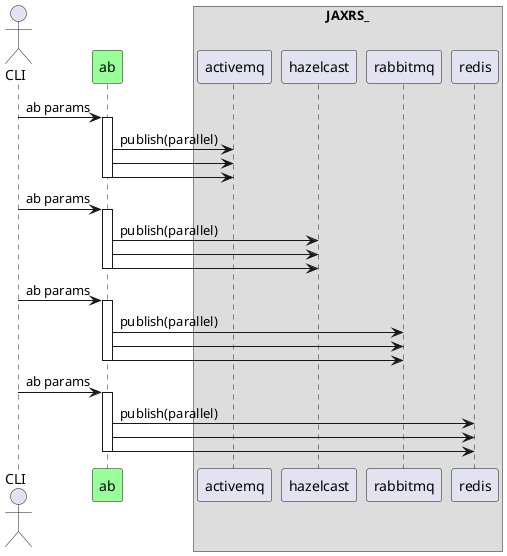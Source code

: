 @startuml ab
actor CLI
participant ab as ab #99FF99
CLI -> ab : ab params
activate ab
ab -> activemq: publish(parallel)
ab -> activemq
ab -> activemq
deactivate ab
CLI -> ab : ab params
activate ab
ab -> hazelcast: publish(parallel)
ab -> hazelcast
ab -> hazelcast
deactivate ab
CLI -> ab : ab params
activate ab
ab -> rabbitmq: publish(parallel)
ab -> rabbitmq
ab -> rabbitmq
deactivate ab
CLI -> ab : ab params
activate ab
ab -> redis: publish(parallel)
ab -> redis
ab -> redis
deactivate ab

box JAXRS_
participant activemq as activemq #ADD1B2
participant hazelcast as hazelcast #ADD1B2
participant rabbitmq as rabbitmq #ADD1B2
participant redis as redis #ADD1B2
end box
@enduml